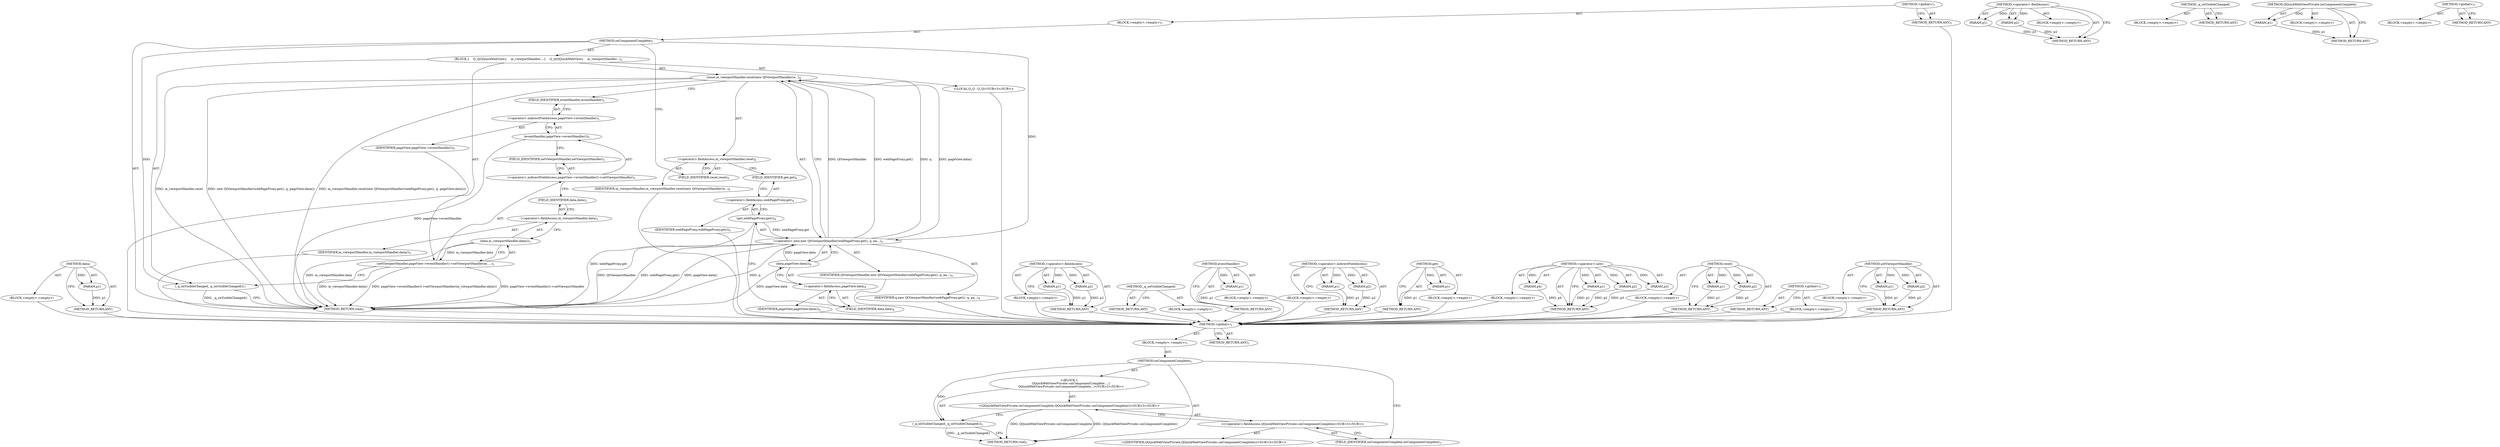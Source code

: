 digraph "&lt;global&gt;" {
vulnerable_78 [label=<(METHOD,data)>];
vulnerable_79 [label=<(PARAM,p1)>];
vulnerable_80 [label=<(BLOCK,&lt;empty&gt;,&lt;empty&gt;)>];
vulnerable_81 [label=<(METHOD_RETURN,ANY)>];
vulnerable_6 [label=<(METHOD,&lt;global&gt;)<SUB>1</SUB>>];
vulnerable_7 [label=<(BLOCK,&lt;empty&gt;,&lt;empty&gt;)<SUB>1</SUB>>];
vulnerable_8 [label=<(METHOD,onComponentComplete)<SUB>1</SUB>>];
vulnerable_9 [label=<(BLOCK,{
    Q_Q(QQuickWebView);
    m_viewportHandler...,{
    Q_Q(QQuickWebView);
    m_viewportHandler...)<SUB>2</SUB>>];
vulnerable_10 [label="<(LOCAL,Q_Q : Q_Q)<SUB>3</SUB>>"];
vulnerable_11 [label=<(reset,m_viewportHandler.reset(new QtViewportHandler(w...)<SUB>4</SUB>>];
vulnerable_12 [label=<(&lt;operator&gt;.fieldAccess,m_viewportHandler.reset)<SUB>4</SUB>>];
vulnerable_13 [label=<(IDENTIFIER,m_viewportHandler,m_viewportHandler.reset(new QtViewportHandler(w...)<SUB>4</SUB>>];
vulnerable_14 [label=<(FIELD_IDENTIFIER,reset,reset)<SUB>4</SUB>>];
vulnerable_15 [label=<(&lt;operator&gt;.new,new QtViewportHandler(webPageProxy.get(), q, pa...)<SUB>4</SUB>>];
vulnerable_16 [label=<(IDENTIFIER,QtViewportHandler,new QtViewportHandler(webPageProxy.get(), q, pa...)<SUB>4</SUB>>];
vulnerable_17 [label=<(get,webPageProxy.get())<SUB>4</SUB>>];
vulnerable_18 [label=<(&lt;operator&gt;.fieldAccess,webPageProxy.get)<SUB>4</SUB>>];
vulnerable_19 [label=<(IDENTIFIER,webPageProxy,webPageProxy.get())<SUB>4</SUB>>];
vulnerable_20 [label=<(FIELD_IDENTIFIER,get,get)<SUB>4</SUB>>];
vulnerable_21 [label=<(IDENTIFIER,q,new QtViewportHandler(webPageProxy.get(), q, pa...)<SUB>4</SUB>>];
vulnerable_22 [label=<(data,pageView.data())<SUB>4</SUB>>];
vulnerable_23 [label=<(&lt;operator&gt;.fieldAccess,pageView.data)<SUB>4</SUB>>];
vulnerable_24 [label=<(IDENTIFIER,pageView,pageView.data())<SUB>4</SUB>>];
vulnerable_25 [label=<(FIELD_IDENTIFIER,data,data)<SUB>4</SUB>>];
vulnerable_26 [label=<(setViewportHandler,pageView-&gt;eventHandler()-&gt;setViewportHandler(m_...)<SUB>5</SUB>>];
vulnerable_27 [label=<(&lt;operator&gt;.indirectFieldAccess,pageView-&gt;eventHandler()-&gt;setViewportHandler)<SUB>5</SUB>>];
vulnerable_28 [label=<(eventHandler,pageView-&gt;eventHandler())<SUB>5</SUB>>];
vulnerable_29 [label=<(&lt;operator&gt;.indirectFieldAccess,pageView-&gt;eventHandler)<SUB>5</SUB>>];
vulnerable_30 [label=<(IDENTIFIER,pageView,pageView-&gt;eventHandler())<SUB>5</SUB>>];
vulnerable_31 [label=<(FIELD_IDENTIFIER,eventHandler,eventHandler)<SUB>5</SUB>>];
vulnerable_32 [label=<(FIELD_IDENTIFIER,setViewportHandler,setViewportHandler)<SUB>5</SUB>>];
vulnerable_33 [label=<(data,m_viewportHandler.data())<SUB>5</SUB>>];
vulnerable_34 [label=<(&lt;operator&gt;.fieldAccess,m_viewportHandler.data)<SUB>5</SUB>>];
vulnerable_35 [label=<(IDENTIFIER,m_viewportHandler,m_viewportHandler.data())<SUB>5</SUB>>];
vulnerable_36 [label=<(FIELD_IDENTIFIER,data,data)<SUB>5</SUB>>];
vulnerable_37 [label=<(_q_onVisibleChanged,_q_onVisibleChanged())<SUB>7</SUB>>];
vulnerable_38 [label=<(METHOD_RETURN,void)<SUB>1</SUB>>];
vulnerable_40 [label=<(METHOD_RETURN,ANY)<SUB>1</SUB>>];
vulnerable_62 [label=<(METHOD,&lt;operator&gt;.fieldAccess)>];
vulnerable_63 [label=<(PARAM,p1)>];
vulnerable_64 [label=<(PARAM,p2)>];
vulnerable_65 [label=<(BLOCK,&lt;empty&gt;,&lt;empty&gt;)>];
vulnerable_66 [label=<(METHOD_RETURN,ANY)>];
vulnerable_96 [label=<(METHOD,_q_onVisibleChanged)>];
vulnerable_97 [label=<(BLOCK,&lt;empty&gt;,&lt;empty&gt;)>];
vulnerable_98 [label=<(METHOD_RETURN,ANY)>];
vulnerable_92 [label=<(METHOD,eventHandler)>];
vulnerable_93 [label=<(PARAM,p1)>];
vulnerable_94 [label=<(BLOCK,&lt;empty&gt;,&lt;empty&gt;)>];
vulnerable_95 [label=<(METHOD_RETURN,ANY)>];
vulnerable_87 [label=<(METHOD,&lt;operator&gt;.indirectFieldAccess)>];
vulnerable_88 [label=<(PARAM,p1)>];
vulnerable_89 [label=<(PARAM,p2)>];
vulnerable_90 [label=<(BLOCK,&lt;empty&gt;,&lt;empty&gt;)>];
vulnerable_91 [label=<(METHOD_RETURN,ANY)>];
vulnerable_74 [label=<(METHOD,get)>];
vulnerable_75 [label=<(PARAM,p1)>];
vulnerable_76 [label=<(BLOCK,&lt;empty&gt;,&lt;empty&gt;)>];
vulnerable_77 [label=<(METHOD_RETURN,ANY)>];
vulnerable_67 [label=<(METHOD,&lt;operator&gt;.new)>];
vulnerable_68 [label=<(PARAM,p1)>];
vulnerable_69 [label=<(PARAM,p2)>];
vulnerable_70 [label=<(PARAM,p3)>];
vulnerable_71 [label=<(PARAM,p4)>];
vulnerable_72 [label=<(BLOCK,&lt;empty&gt;,&lt;empty&gt;)>];
vulnerable_73 [label=<(METHOD_RETURN,ANY)>];
vulnerable_57 [label=<(METHOD,reset)>];
vulnerable_58 [label=<(PARAM,p1)>];
vulnerable_59 [label=<(PARAM,p2)>];
vulnerable_60 [label=<(BLOCK,&lt;empty&gt;,&lt;empty&gt;)>];
vulnerable_61 [label=<(METHOD_RETURN,ANY)>];
vulnerable_51 [label=<(METHOD,&lt;global&gt;)<SUB>1</SUB>>];
vulnerable_52 [label=<(BLOCK,&lt;empty&gt;,&lt;empty&gt;)>];
vulnerable_53 [label=<(METHOD_RETURN,ANY)>];
vulnerable_82 [label=<(METHOD,setViewportHandler)>];
vulnerable_83 [label=<(PARAM,p1)>];
vulnerable_84 [label=<(PARAM,p2)>];
vulnerable_85 [label=<(BLOCK,&lt;empty&gt;,&lt;empty&gt;)>];
vulnerable_86 [label=<(METHOD_RETURN,ANY)>];
fixed_6 [label=<(METHOD,&lt;global&gt;)<SUB>1</SUB>>];
fixed_7 [label=<(BLOCK,&lt;empty&gt;,&lt;empty&gt;)<SUB>1</SUB>>];
fixed_8 [label=<(METHOD,onComponentComplete)<SUB>1</SUB>>];
fixed_9 [label="<(BLOCK,{
    QQuickWebViewPrivate::onComponentComplete...,{
    QQuickWebViewPrivate::onComponentComplete...)<SUB>2</SUB>>"];
fixed_10 [label="<(QQuickWebViewPrivate.onComponentComplete,QQuickWebViewPrivate::onComponentComplete())<SUB>3</SUB>>"];
fixed_11 [label="<(&lt;operator&gt;.fieldAccess,QQuickWebViewPrivate::onComponentComplete)<SUB>3</SUB>>"];
fixed_12 [label="<(IDENTIFIER,QQuickWebViewPrivate,QQuickWebViewPrivate::onComponentComplete())<SUB>3</SUB>>"];
fixed_13 [label=<(FIELD_IDENTIFIER,onComponentComplete,onComponentComplete)<SUB>3</SUB>>];
fixed_14 [label=<(_q_onVisibleChanged,_q_onVisibleChanged())<SUB>5</SUB>>];
fixed_15 [label=<(METHOD_RETURN,void)<SUB>1</SUB>>];
fixed_17 [label=<(METHOD_RETURN,ANY)<SUB>1</SUB>>];
fixed_34 [label=<(METHOD,&lt;operator&gt;.fieldAccess)>];
fixed_35 [label=<(PARAM,p1)>];
fixed_36 [label=<(PARAM,p2)>];
fixed_37 [label=<(BLOCK,&lt;empty&gt;,&lt;empty&gt;)>];
fixed_38 [label=<(METHOD_RETURN,ANY)>];
fixed_39 [label=<(METHOD,_q_onVisibleChanged)>];
fixed_40 [label=<(BLOCK,&lt;empty&gt;,&lt;empty&gt;)>];
fixed_41 [label=<(METHOD_RETURN,ANY)>];
fixed_30 [label=<(METHOD,QQuickWebViewPrivate.onComponentComplete)>];
fixed_31 [label=<(PARAM,p1)>];
fixed_32 [label=<(BLOCK,&lt;empty&gt;,&lt;empty&gt;)>];
fixed_33 [label=<(METHOD_RETURN,ANY)>];
fixed_24 [label=<(METHOD,&lt;global&gt;)<SUB>1</SUB>>];
fixed_25 [label=<(BLOCK,&lt;empty&gt;,&lt;empty&gt;)>];
fixed_26 [label=<(METHOD_RETURN,ANY)>];
vulnerable_78 -> vulnerable_79  [key=0, label="AST: "];
vulnerable_78 -> vulnerable_79  [key=1, label="DDG: "];
vulnerable_78 -> vulnerable_80  [key=0, label="AST: "];
vulnerable_78 -> vulnerable_81  [key=0, label="AST: "];
vulnerable_78 -> vulnerable_81  [key=1, label="CFG: "];
vulnerable_79 -> vulnerable_81  [key=0, label="DDG: p1"];
vulnerable_80 -> fixed_6  [key=0];
vulnerable_81 -> fixed_6  [key=0];
vulnerable_6 -> vulnerable_7  [key=0, label="AST: "];
vulnerable_6 -> vulnerable_40  [key=0, label="AST: "];
vulnerable_6 -> vulnerable_40  [key=1, label="CFG: "];
vulnerable_7 -> vulnerable_8  [key=0, label="AST: "];
vulnerable_8 -> vulnerable_9  [key=0, label="AST: "];
vulnerable_8 -> vulnerable_38  [key=0, label="AST: "];
vulnerable_8 -> vulnerable_14  [key=0, label="CFG: "];
vulnerable_8 -> vulnerable_37  [key=0, label="DDG: "];
vulnerable_8 -> vulnerable_15  [key=0, label="DDG: "];
vulnerable_9 -> vulnerable_10  [key=0, label="AST: "];
vulnerable_9 -> vulnerable_11  [key=0, label="AST: "];
vulnerable_9 -> vulnerable_26  [key=0, label="AST: "];
vulnerable_9 -> vulnerable_37  [key=0, label="AST: "];
vulnerable_10 -> fixed_6  [key=0];
vulnerable_11 -> vulnerable_12  [key=0, label="AST: "];
vulnerable_11 -> vulnerable_15  [key=0, label="AST: "];
vulnerable_11 -> vulnerable_31  [key=0, label="CFG: "];
vulnerable_11 -> vulnerable_38  [key=0, label="DDG: m_viewportHandler.reset"];
vulnerable_11 -> vulnerable_38  [key=1, label="DDG: new QtViewportHandler(webPageProxy.get(), q, pageView.data())"];
vulnerable_11 -> vulnerable_38  [key=2, label="DDG: m_viewportHandler.reset(new QtViewportHandler(webPageProxy.get(), q, pageView.data()))"];
vulnerable_12 -> vulnerable_13  [key=0, label="AST: "];
vulnerable_12 -> vulnerable_14  [key=0, label="AST: "];
vulnerable_12 -> vulnerable_20  [key=0, label="CFG: "];
vulnerable_13 -> fixed_6  [key=0];
vulnerable_14 -> vulnerable_12  [key=0, label="CFG: "];
vulnerable_15 -> vulnerable_16  [key=0, label="AST: "];
vulnerable_15 -> vulnerable_17  [key=0, label="AST: "];
vulnerable_15 -> vulnerable_21  [key=0, label="AST: "];
vulnerable_15 -> vulnerable_22  [key=0, label="AST: "];
vulnerable_15 -> vulnerable_11  [key=0, label="CFG: "];
vulnerable_15 -> vulnerable_11  [key=1, label="DDG: QtViewportHandler"];
vulnerable_15 -> vulnerable_11  [key=2, label="DDG: webPageProxy.get()"];
vulnerable_15 -> vulnerable_11  [key=3, label="DDG: q"];
vulnerable_15 -> vulnerable_11  [key=4, label="DDG: pageView.data()"];
vulnerable_15 -> vulnerable_38  [key=0, label="DDG: QtViewportHandler"];
vulnerable_15 -> vulnerable_38  [key=1, label="DDG: webPageProxy.get()"];
vulnerable_15 -> vulnerable_38  [key=2, label="DDG: pageView.data()"];
vulnerable_15 -> vulnerable_38  [key=3, label="DDG: q"];
vulnerable_16 -> fixed_6  [key=0];
vulnerable_17 -> vulnerable_18  [key=0, label="AST: "];
vulnerable_17 -> vulnerable_25  [key=0, label="CFG: "];
vulnerable_17 -> vulnerable_38  [key=0, label="DDG: webPageProxy.get"];
vulnerable_17 -> vulnerable_15  [key=0, label="DDG: webPageProxy.get"];
vulnerable_18 -> vulnerable_19  [key=0, label="AST: "];
vulnerable_18 -> vulnerable_20  [key=0, label="AST: "];
vulnerable_18 -> vulnerable_17  [key=0, label="CFG: "];
vulnerable_19 -> fixed_6  [key=0];
vulnerable_20 -> vulnerable_18  [key=0, label="CFG: "];
vulnerable_21 -> fixed_6  [key=0];
vulnerable_22 -> vulnerable_23  [key=0, label="AST: "];
vulnerable_22 -> vulnerable_15  [key=0, label="CFG: "];
vulnerable_22 -> vulnerable_15  [key=1, label="DDG: pageView.data"];
vulnerable_22 -> vulnerable_38  [key=0, label="DDG: pageView.data"];
vulnerable_23 -> vulnerable_24  [key=0, label="AST: "];
vulnerable_23 -> vulnerable_25  [key=0, label="AST: "];
vulnerable_23 -> vulnerable_22  [key=0, label="CFG: "];
vulnerable_24 -> fixed_6  [key=0];
vulnerable_25 -> vulnerable_23  [key=0, label="CFG: "];
vulnerable_26 -> vulnerable_27  [key=0, label="AST: "];
vulnerable_26 -> vulnerable_33  [key=0, label="AST: "];
vulnerable_26 -> vulnerable_37  [key=0, label="CFG: "];
vulnerable_26 -> vulnerable_38  [key=0, label="DDG: pageView-&gt;eventHandler()-&gt;setViewportHandler"];
vulnerable_26 -> vulnerable_38  [key=1, label="DDG: m_viewportHandler.data()"];
vulnerable_26 -> vulnerable_38  [key=2, label="DDG: pageView-&gt;eventHandler()-&gt;setViewportHandler(m_viewportHandler.data())"];
vulnerable_27 -> vulnerable_28  [key=0, label="AST: "];
vulnerable_27 -> vulnerable_32  [key=0, label="AST: "];
vulnerable_27 -> vulnerable_36  [key=0, label="CFG: "];
vulnerable_28 -> vulnerable_29  [key=0, label="AST: "];
vulnerable_28 -> vulnerable_32  [key=0, label="CFG: "];
vulnerable_28 -> vulnerable_38  [key=0, label="DDG: pageView-&gt;eventHandler"];
vulnerable_29 -> vulnerable_30  [key=0, label="AST: "];
vulnerable_29 -> vulnerable_31  [key=0, label="AST: "];
vulnerable_29 -> vulnerable_28  [key=0, label="CFG: "];
vulnerable_30 -> fixed_6  [key=0];
vulnerable_31 -> vulnerable_29  [key=0, label="CFG: "];
vulnerable_32 -> vulnerable_27  [key=0, label="CFG: "];
vulnerable_33 -> vulnerable_34  [key=0, label="AST: "];
vulnerable_33 -> vulnerable_26  [key=0, label="CFG: "];
vulnerable_33 -> vulnerable_26  [key=1, label="DDG: m_viewportHandler.data"];
vulnerable_33 -> vulnerable_38  [key=0, label="DDG: m_viewportHandler.data"];
vulnerable_34 -> vulnerable_35  [key=0, label="AST: "];
vulnerable_34 -> vulnerable_36  [key=0, label="AST: "];
vulnerable_34 -> vulnerable_33  [key=0, label="CFG: "];
vulnerable_35 -> fixed_6  [key=0];
vulnerable_36 -> vulnerable_34  [key=0, label="CFG: "];
vulnerable_37 -> vulnerable_38  [key=0, label="CFG: "];
vulnerable_37 -> vulnerable_38  [key=1, label="DDG: _q_onVisibleChanged()"];
vulnerable_38 -> fixed_6  [key=0];
vulnerable_40 -> fixed_6  [key=0];
vulnerable_62 -> vulnerable_63  [key=0, label="AST: "];
vulnerable_62 -> vulnerable_63  [key=1, label="DDG: "];
vulnerable_62 -> vulnerable_65  [key=0, label="AST: "];
vulnerable_62 -> vulnerable_64  [key=0, label="AST: "];
vulnerable_62 -> vulnerable_64  [key=1, label="DDG: "];
vulnerable_62 -> vulnerable_66  [key=0, label="AST: "];
vulnerable_62 -> vulnerable_66  [key=1, label="CFG: "];
vulnerable_63 -> vulnerable_66  [key=0, label="DDG: p1"];
vulnerable_64 -> vulnerable_66  [key=0, label="DDG: p2"];
vulnerable_65 -> fixed_6  [key=0];
vulnerable_66 -> fixed_6  [key=0];
vulnerable_96 -> vulnerable_97  [key=0, label="AST: "];
vulnerable_96 -> vulnerable_98  [key=0, label="AST: "];
vulnerable_96 -> vulnerable_98  [key=1, label="CFG: "];
vulnerable_97 -> fixed_6  [key=0];
vulnerable_98 -> fixed_6  [key=0];
vulnerable_92 -> vulnerable_93  [key=0, label="AST: "];
vulnerable_92 -> vulnerable_93  [key=1, label="DDG: "];
vulnerable_92 -> vulnerable_94  [key=0, label="AST: "];
vulnerable_92 -> vulnerable_95  [key=0, label="AST: "];
vulnerable_92 -> vulnerable_95  [key=1, label="CFG: "];
vulnerable_93 -> vulnerable_95  [key=0, label="DDG: p1"];
vulnerable_94 -> fixed_6  [key=0];
vulnerable_95 -> fixed_6  [key=0];
vulnerable_87 -> vulnerable_88  [key=0, label="AST: "];
vulnerable_87 -> vulnerable_88  [key=1, label="DDG: "];
vulnerable_87 -> vulnerable_90  [key=0, label="AST: "];
vulnerable_87 -> vulnerable_89  [key=0, label="AST: "];
vulnerable_87 -> vulnerable_89  [key=1, label="DDG: "];
vulnerable_87 -> vulnerable_91  [key=0, label="AST: "];
vulnerable_87 -> vulnerable_91  [key=1, label="CFG: "];
vulnerable_88 -> vulnerable_91  [key=0, label="DDG: p1"];
vulnerable_89 -> vulnerable_91  [key=0, label="DDG: p2"];
vulnerable_90 -> fixed_6  [key=0];
vulnerable_91 -> fixed_6  [key=0];
vulnerable_74 -> vulnerable_75  [key=0, label="AST: "];
vulnerable_74 -> vulnerable_75  [key=1, label="DDG: "];
vulnerable_74 -> vulnerable_76  [key=0, label="AST: "];
vulnerable_74 -> vulnerable_77  [key=0, label="AST: "];
vulnerable_74 -> vulnerable_77  [key=1, label="CFG: "];
vulnerable_75 -> vulnerable_77  [key=0, label="DDG: p1"];
vulnerable_76 -> fixed_6  [key=0];
vulnerable_77 -> fixed_6  [key=0];
vulnerable_67 -> vulnerable_68  [key=0, label="AST: "];
vulnerable_67 -> vulnerable_68  [key=1, label="DDG: "];
vulnerable_67 -> vulnerable_72  [key=0, label="AST: "];
vulnerable_67 -> vulnerable_69  [key=0, label="AST: "];
vulnerable_67 -> vulnerable_69  [key=1, label="DDG: "];
vulnerable_67 -> vulnerable_73  [key=0, label="AST: "];
vulnerable_67 -> vulnerable_73  [key=1, label="CFG: "];
vulnerable_67 -> vulnerable_70  [key=0, label="AST: "];
vulnerable_67 -> vulnerable_70  [key=1, label="DDG: "];
vulnerable_67 -> vulnerable_71  [key=0, label="AST: "];
vulnerable_67 -> vulnerable_71  [key=1, label="DDG: "];
vulnerable_68 -> vulnerable_73  [key=0, label="DDG: p1"];
vulnerable_69 -> vulnerable_73  [key=0, label="DDG: p2"];
vulnerable_70 -> vulnerable_73  [key=0, label="DDG: p3"];
vulnerable_71 -> vulnerable_73  [key=0, label="DDG: p4"];
vulnerable_72 -> fixed_6  [key=0];
vulnerable_73 -> fixed_6  [key=0];
vulnerable_57 -> vulnerable_58  [key=0, label="AST: "];
vulnerable_57 -> vulnerable_58  [key=1, label="DDG: "];
vulnerable_57 -> vulnerable_60  [key=0, label="AST: "];
vulnerable_57 -> vulnerable_59  [key=0, label="AST: "];
vulnerable_57 -> vulnerable_59  [key=1, label="DDG: "];
vulnerable_57 -> vulnerable_61  [key=0, label="AST: "];
vulnerable_57 -> vulnerable_61  [key=1, label="CFG: "];
vulnerable_58 -> vulnerable_61  [key=0, label="DDG: p1"];
vulnerable_59 -> vulnerable_61  [key=0, label="DDG: p2"];
vulnerable_60 -> fixed_6  [key=0];
vulnerable_61 -> fixed_6  [key=0];
vulnerable_51 -> vulnerable_52  [key=0, label="AST: "];
vulnerable_51 -> vulnerable_53  [key=0, label="AST: "];
vulnerable_51 -> vulnerable_53  [key=1, label="CFG: "];
vulnerable_52 -> fixed_6  [key=0];
vulnerable_53 -> fixed_6  [key=0];
vulnerable_82 -> vulnerable_83  [key=0, label="AST: "];
vulnerable_82 -> vulnerable_83  [key=1, label="DDG: "];
vulnerable_82 -> vulnerable_85  [key=0, label="AST: "];
vulnerable_82 -> vulnerable_84  [key=0, label="AST: "];
vulnerable_82 -> vulnerable_84  [key=1, label="DDG: "];
vulnerable_82 -> vulnerable_86  [key=0, label="AST: "];
vulnerable_82 -> vulnerable_86  [key=1, label="CFG: "];
vulnerable_83 -> vulnerable_86  [key=0, label="DDG: p1"];
vulnerable_84 -> vulnerable_86  [key=0, label="DDG: p2"];
vulnerable_85 -> fixed_6  [key=0];
vulnerable_86 -> fixed_6  [key=0];
fixed_6 -> fixed_7  [key=0, label="AST: "];
fixed_6 -> fixed_17  [key=0, label="AST: "];
fixed_6 -> fixed_17  [key=1, label="CFG: "];
fixed_7 -> fixed_8  [key=0, label="AST: "];
fixed_8 -> fixed_9  [key=0, label="AST: "];
fixed_8 -> fixed_15  [key=0, label="AST: "];
fixed_8 -> fixed_13  [key=0, label="CFG: "];
fixed_8 -> fixed_14  [key=0, label="DDG: "];
fixed_9 -> fixed_10  [key=0, label="AST: "];
fixed_9 -> fixed_14  [key=0, label="AST: "];
fixed_10 -> fixed_11  [key=0, label="AST: "];
fixed_10 -> fixed_14  [key=0, label="CFG: "];
fixed_10 -> fixed_15  [key=0, label="DDG: QQuickWebViewPrivate::onComponentComplete"];
fixed_10 -> fixed_15  [key=1, label="DDG: QQuickWebViewPrivate::onComponentComplete()"];
fixed_11 -> fixed_12  [key=0, label="AST: "];
fixed_11 -> fixed_13  [key=0, label="AST: "];
fixed_11 -> fixed_10  [key=0, label="CFG: "];
fixed_13 -> fixed_11  [key=0, label="CFG: "];
fixed_14 -> fixed_15  [key=0, label="CFG: "];
fixed_14 -> fixed_15  [key=1, label="DDG: _q_onVisibleChanged()"];
fixed_34 -> fixed_35  [key=0, label="AST: "];
fixed_34 -> fixed_35  [key=1, label="DDG: "];
fixed_34 -> fixed_37  [key=0, label="AST: "];
fixed_34 -> fixed_36  [key=0, label="AST: "];
fixed_34 -> fixed_36  [key=1, label="DDG: "];
fixed_34 -> fixed_38  [key=0, label="AST: "];
fixed_34 -> fixed_38  [key=1, label="CFG: "];
fixed_35 -> fixed_38  [key=0, label="DDG: p1"];
fixed_36 -> fixed_38  [key=0, label="DDG: p2"];
fixed_39 -> fixed_40  [key=0, label="AST: "];
fixed_39 -> fixed_41  [key=0, label="AST: "];
fixed_39 -> fixed_41  [key=1, label="CFG: "];
fixed_30 -> fixed_31  [key=0, label="AST: "];
fixed_30 -> fixed_31  [key=1, label="DDG: "];
fixed_30 -> fixed_32  [key=0, label="AST: "];
fixed_30 -> fixed_33  [key=0, label="AST: "];
fixed_30 -> fixed_33  [key=1, label="CFG: "];
fixed_31 -> fixed_33  [key=0, label="DDG: p1"];
fixed_24 -> fixed_25  [key=0, label="AST: "];
fixed_24 -> fixed_26  [key=0, label="AST: "];
fixed_24 -> fixed_26  [key=1, label="CFG: "];
}
